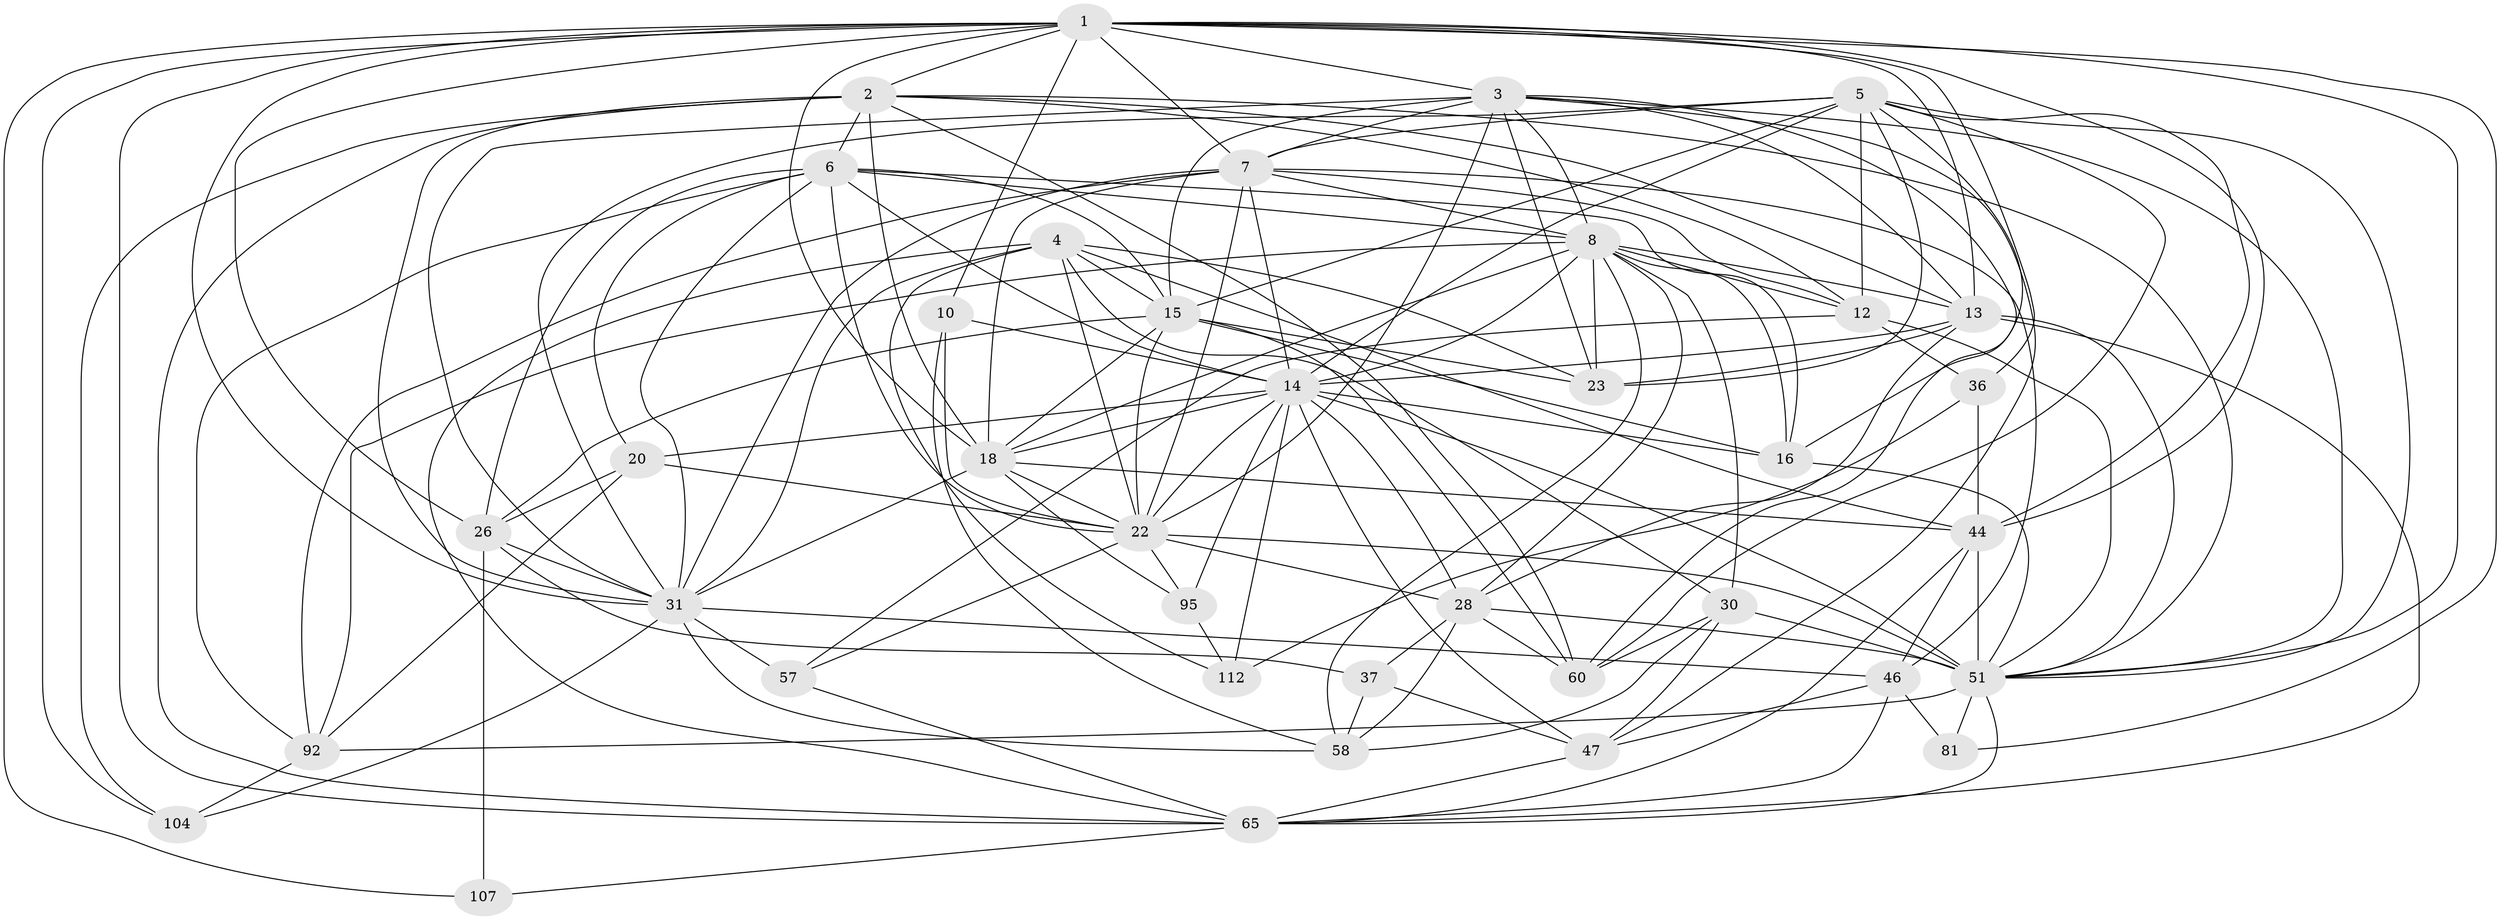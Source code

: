 // original degree distribution, {4: 1.0}
// Generated by graph-tools (version 1.1) at 2025/20/03/04/25 18:20:45]
// undirected, 38 vertices, 150 edges
graph export_dot {
graph [start="1"]
  node [color=gray90,style=filled];
  1 [super="+11+127"];
  2 [super="+34+55"];
  3 [super="+122+108+9"];
  4 [super="+48+25"];
  5 [super="+24+91"];
  6 [super="+73+19+119"];
  7 [super="+129+27+29"];
  8 [super="+98+82+38"];
  10;
  12 [super="+85+33"];
  13 [super="+62+45+69"];
  14 [super="+17+83"];
  15 [super="+113+43+49"];
  16 [super="+99"];
  18 [super="+71+128"];
  20 [super="+114"];
  22 [super="+88+64+94"];
  23 [super="+32"];
  26 [super="+86+35"];
  28 [super="+52+61"];
  30 [super="+96"];
  31 [super="+79+56+102"];
  36;
  37;
  44 [super="+103+111+76"];
  46 [super="+89"];
  47 [super="+72"];
  51 [super="+105+68+109+123"];
  57;
  58 [super="+117"];
  60 [super="+74"];
  65 [super="+75"];
  81;
  92 [super="+110"];
  95;
  104;
  107;
  112;
  1 -- 44 [weight=2];
  1 -- 2;
  1 -- 36;
  1 -- 7;
  1 -- 104;
  1 -- 10;
  1 -- 107;
  1 -- 81;
  1 -- 18;
  1 -- 26;
  1 -- 31;
  1 -- 13;
  1 -- 65;
  1 -- 3;
  1 -- 51;
  2 -- 18;
  2 -- 12;
  2 -- 13 [weight=2];
  2 -- 6;
  2 -- 104;
  2 -- 60;
  2 -- 31 [weight=2];
  2 -- 51;
  2 -- 65;
  3 -- 15 [weight=2];
  3 -- 7;
  3 -- 47;
  3 -- 8;
  3 -- 31;
  3 -- 23;
  3 -- 51;
  3 -- 22;
  3 -- 60;
  3 -- 13;
  4 -- 23;
  4 -- 44;
  4 -- 112;
  4 -- 31;
  4 -- 65;
  4 -- 22;
  4 -- 30;
  4 -- 15;
  5 -- 16;
  5 -- 23;
  5 -- 51;
  5 -- 12;
  5 -- 60;
  5 -- 7 [weight=2];
  5 -- 44;
  5 -- 31;
  5 -- 15 [weight=2];
  5 -- 14;
  6 -- 26;
  6 -- 92;
  6 -- 16;
  6 -- 8 [weight=2];
  6 -- 20;
  6 -- 31;
  6 -- 22;
  6 -- 15 [weight=3];
  6 -- 14 [weight=2];
  7 -- 18;
  7 -- 92;
  7 -- 12 [weight=2];
  7 -- 8;
  7 -- 46;
  7 -- 31;
  7 -- 22 [weight=2];
  7 -- 14;
  8 -- 58;
  8 -- 92;
  8 -- 12;
  8 -- 16;
  8 -- 18;
  8 -- 13;
  8 -- 28;
  8 -- 23;
  8 -- 30;
  8 -- 14;
  10 -- 58;
  10 -- 22;
  10 -- 14;
  12 -- 51;
  12 -- 36;
  12 -- 57;
  13 -- 65;
  13 -- 51;
  13 -- 23;
  13 -- 28;
  13 -- 14;
  14 -- 112;
  14 -- 16;
  14 -- 18;
  14 -- 51 [weight=2];
  14 -- 20 [weight=2];
  14 -- 22;
  14 -- 95;
  14 -- 28;
  14 -- 47;
  15 -- 26;
  15 -- 16;
  15 -- 23;
  15 -- 18;
  15 -- 60;
  15 -- 22;
  16 -- 51;
  18 -- 95;
  18 -- 22;
  18 -- 31;
  18 -- 44;
  20 -- 92;
  20 -- 26;
  20 -- 22;
  22 -- 28;
  22 -- 95;
  22 -- 57;
  22 -- 51;
  26 -- 107 [weight=2];
  26 -- 31;
  26 -- 37;
  28 -- 37;
  28 -- 60;
  28 -- 58;
  28 -- 51;
  30 -- 60;
  30 -- 58;
  30 -- 47;
  30 -- 51;
  31 -- 58;
  31 -- 104;
  31 -- 57;
  31 -- 46;
  36 -- 112;
  36 -- 44;
  37 -- 58;
  37 -- 47;
  44 -- 51 [weight=2];
  44 -- 46;
  44 -- 65;
  46 -- 81;
  46 -- 47;
  46 -- 65;
  47 -- 65;
  51 -- 81 [weight=2];
  51 -- 92;
  51 -- 65;
  57 -- 65;
  65 -- 107;
  92 -- 104;
  95 -- 112;
}
